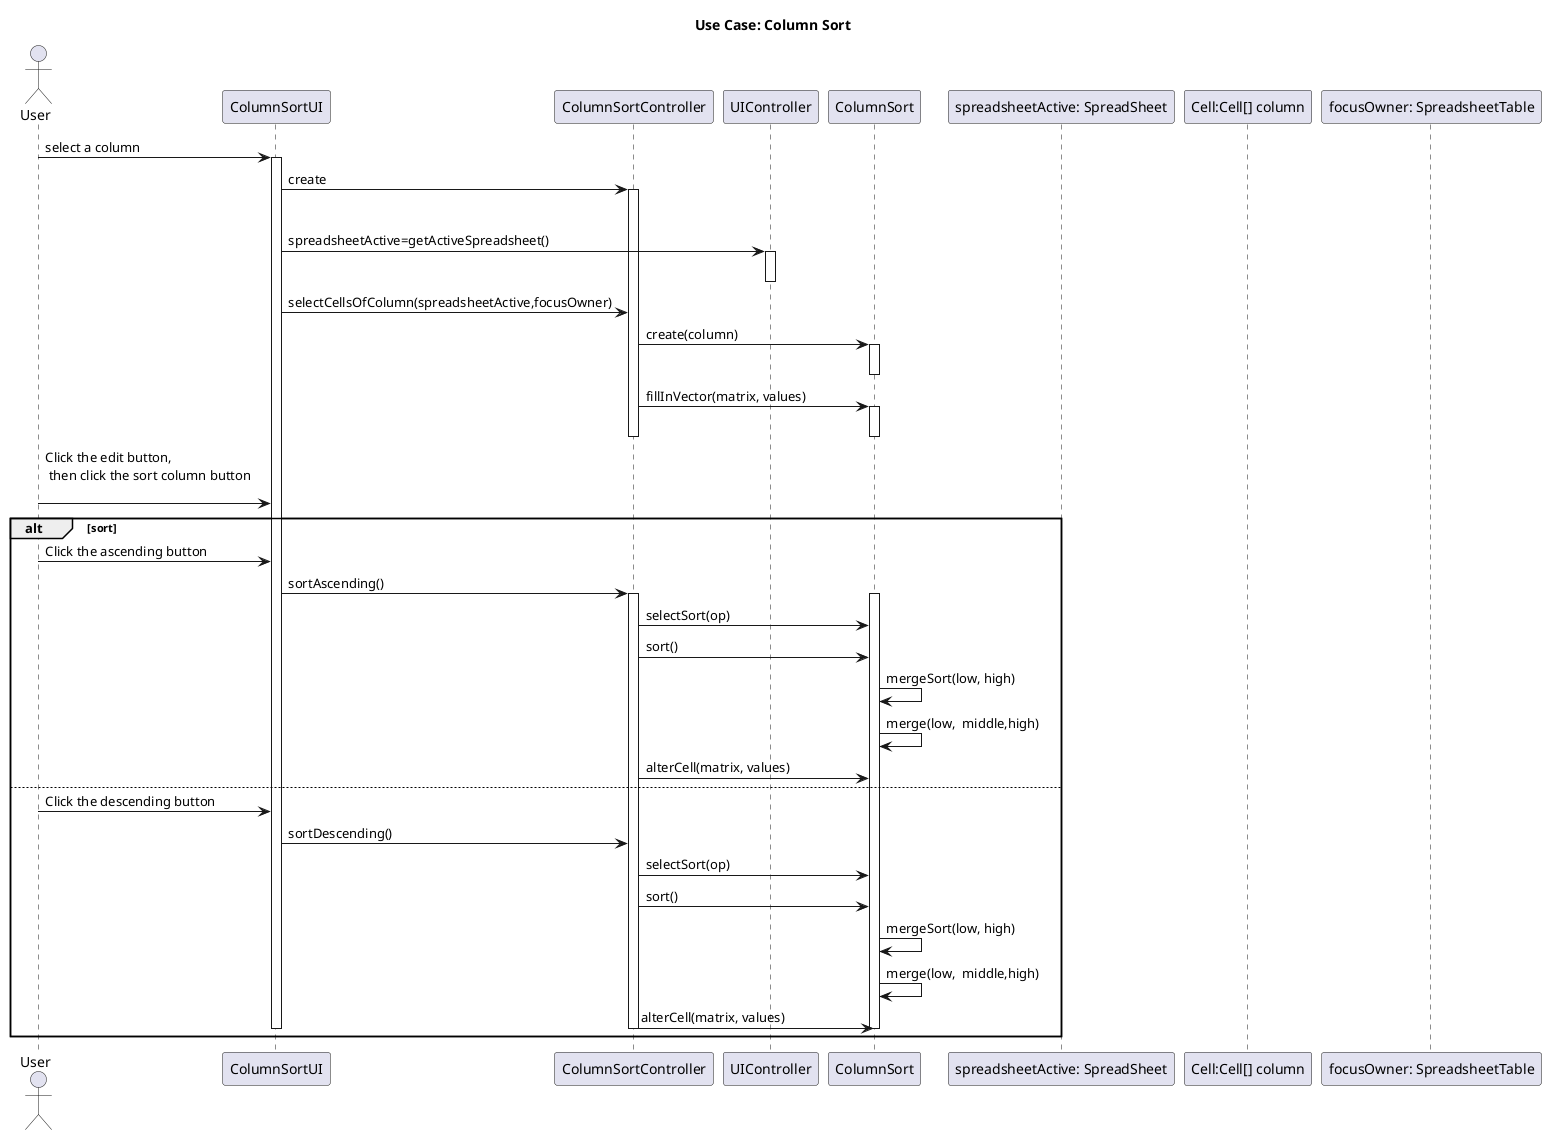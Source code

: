 @startuml uc_core03._01_design.png
 

title Use Case: Column Sort

actor "User" as Actor  
participant ColumnSortUI as UI  
participant ColumnSortController as Controller  
participant UIController as uiController
participant ColumnSort as sort
participant "spreadsheetActive: SpreadSheet"
participant "Cell:Cell[] column"
participant "focusOwner: SpreadsheetTable"

Actor ->UI:select a column
activate UI   
    UI->Controller: create
 
activate Controller    
deactivate sort
    UI-> uiController: spreadsheetActive=getActiveSpreadsheet()
activate uiController
deactivate uiController
UI-> Controller:selectCellsOfColumn(spreadsheetActive,focusOwner)
Controller->sort:create(column)
activate sort
deactivate sort
Controller->sort:fillInVector(matrix, values)
activate sort
deactivate sort
deactivate Controller
 
Actor->UI: Click the edit button,\n then click the sort column button \n 
alt sort
Actor->UI: Click the ascending button
UI->Controller:sortAscending()
activate Controller
activate sort
Controller->sort:selectSort(op)
Controller->sort:sort()
sort->sort: mergeSort(low, high)
sort->sort:merge(low,  middle,high)
Controller->sort:alterCell(matrix, values)

else
Actor->UI: Click the descending button
UI->Controller:sortDescending()
Controller->sort:selectSort(op)
Controller->sort:sort()
sort->sort: mergeSort(low, high)
sort->sort:merge(low,  middle,high)
Controller->sort:alterCell(matrix, values)
deactivate UI
deactivate Controller
deactivate sort
end

 
@enduml
